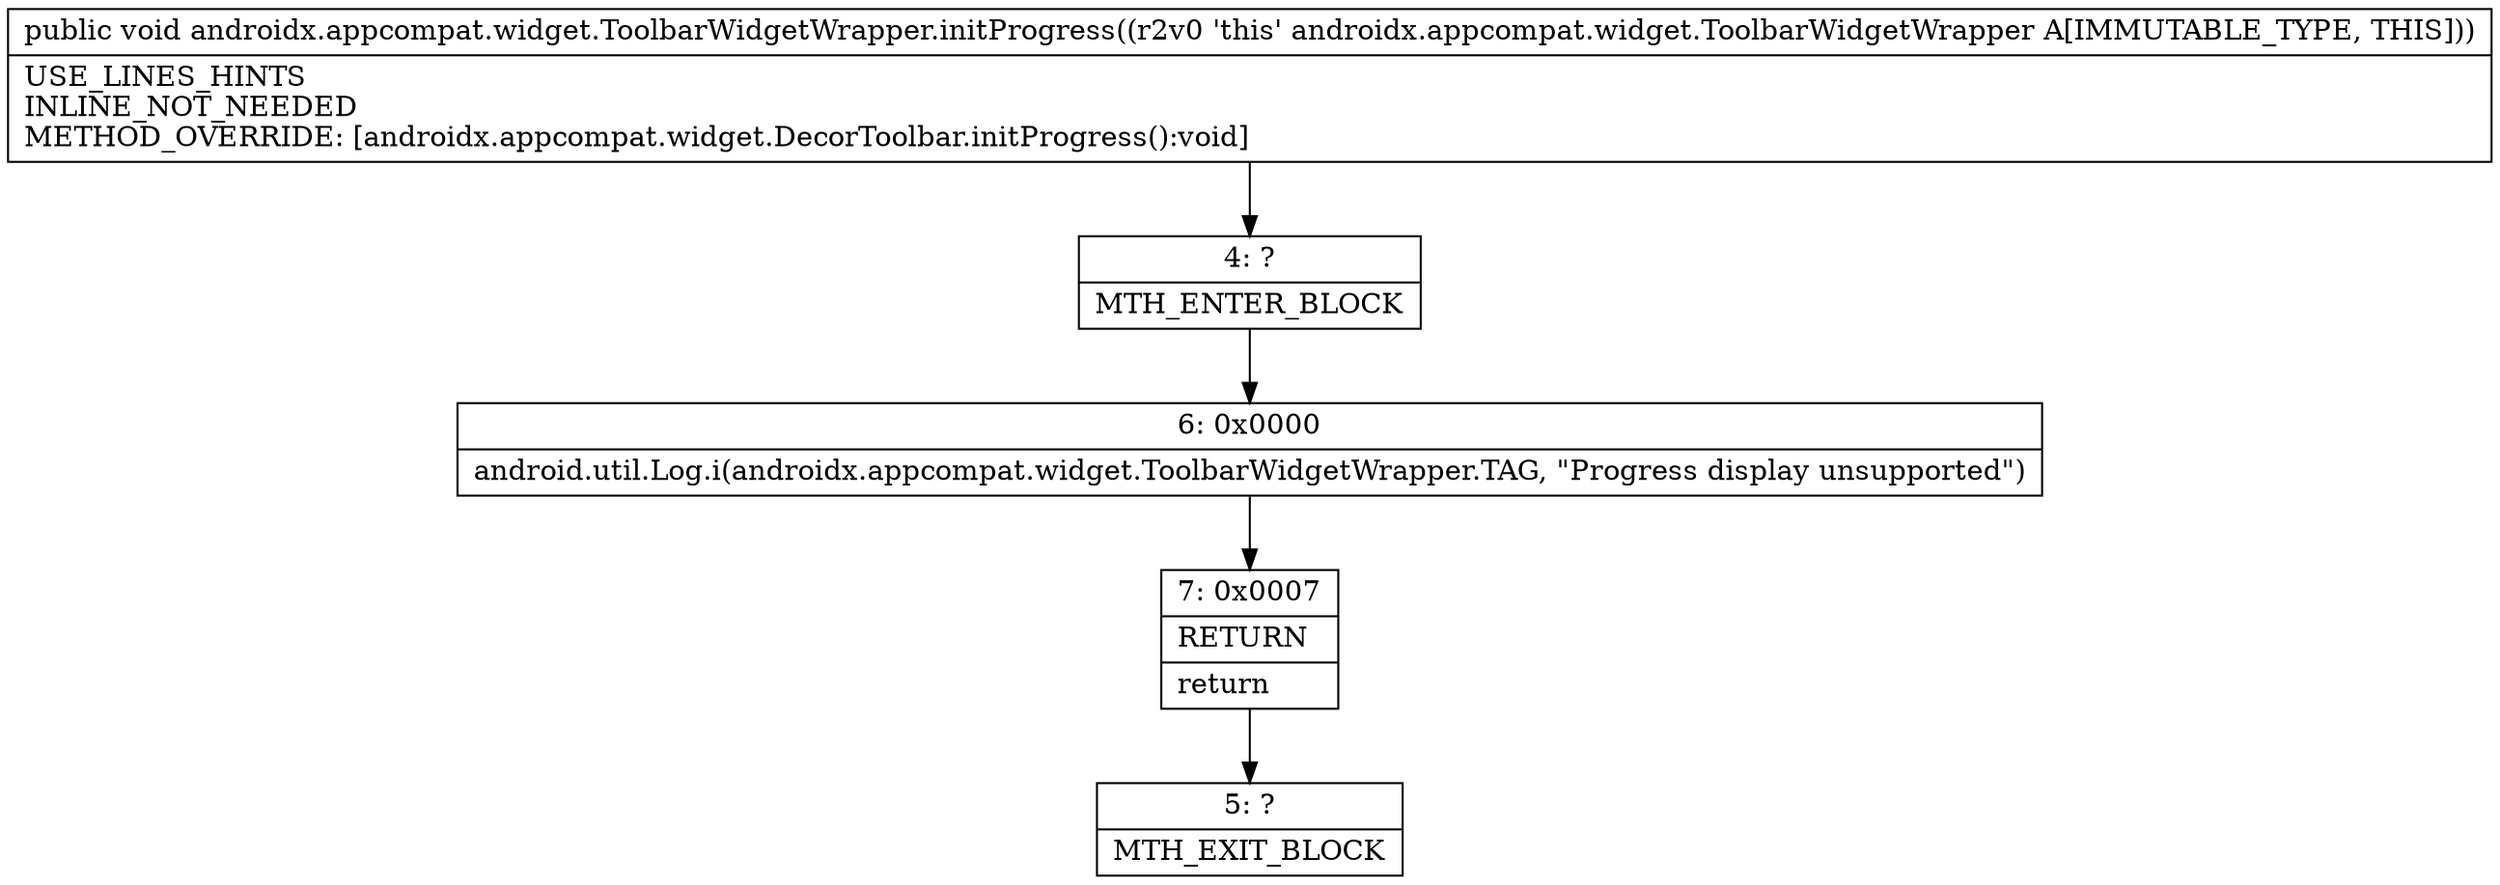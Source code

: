 digraph "CFG forandroidx.appcompat.widget.ToolbarWidgetWrapper.initProgress()V" {
Node_4 [shape=record,label="{4\:\ ?|MTH_ENTER_BLOCK\l}"];
Node_6 [shape=record,label="{6\:\ 0x0000|android.util.Log.i(androidx.appcompat.widget.ToolbarWidgetWrapper.TAG, \"Progress display unsupported\")\l}"];
Node_7 [shape=record,label="{7\:\ 0x0007|RETURN\l|return\l}"];
Node_5 [shape=record,label="{5\:\ ?|MTH_EXIT_BLOCK\l}"];
MethodNode[shape=record,label="{public void androidx.appcompat.widget.ToolbarWidgetWrapper.initProgress((r2v0 'this' androidx.appcompat.widget.ToolbarWidgetWrapper A[IMMUTABLE_TYPE, THIS]))  | USE_LINES_HINTS\lINLINE_NOT_NEEDED\lMETHOD_OVERRIDE: [androidx.appcompat.widget.DecorToolbar.initProgress():void]\l}"];
MethodNode -> Node_4;Node_4 -> Node_6;
Node_6 -> Node_7;
Node_7 -> Node_5;
}

